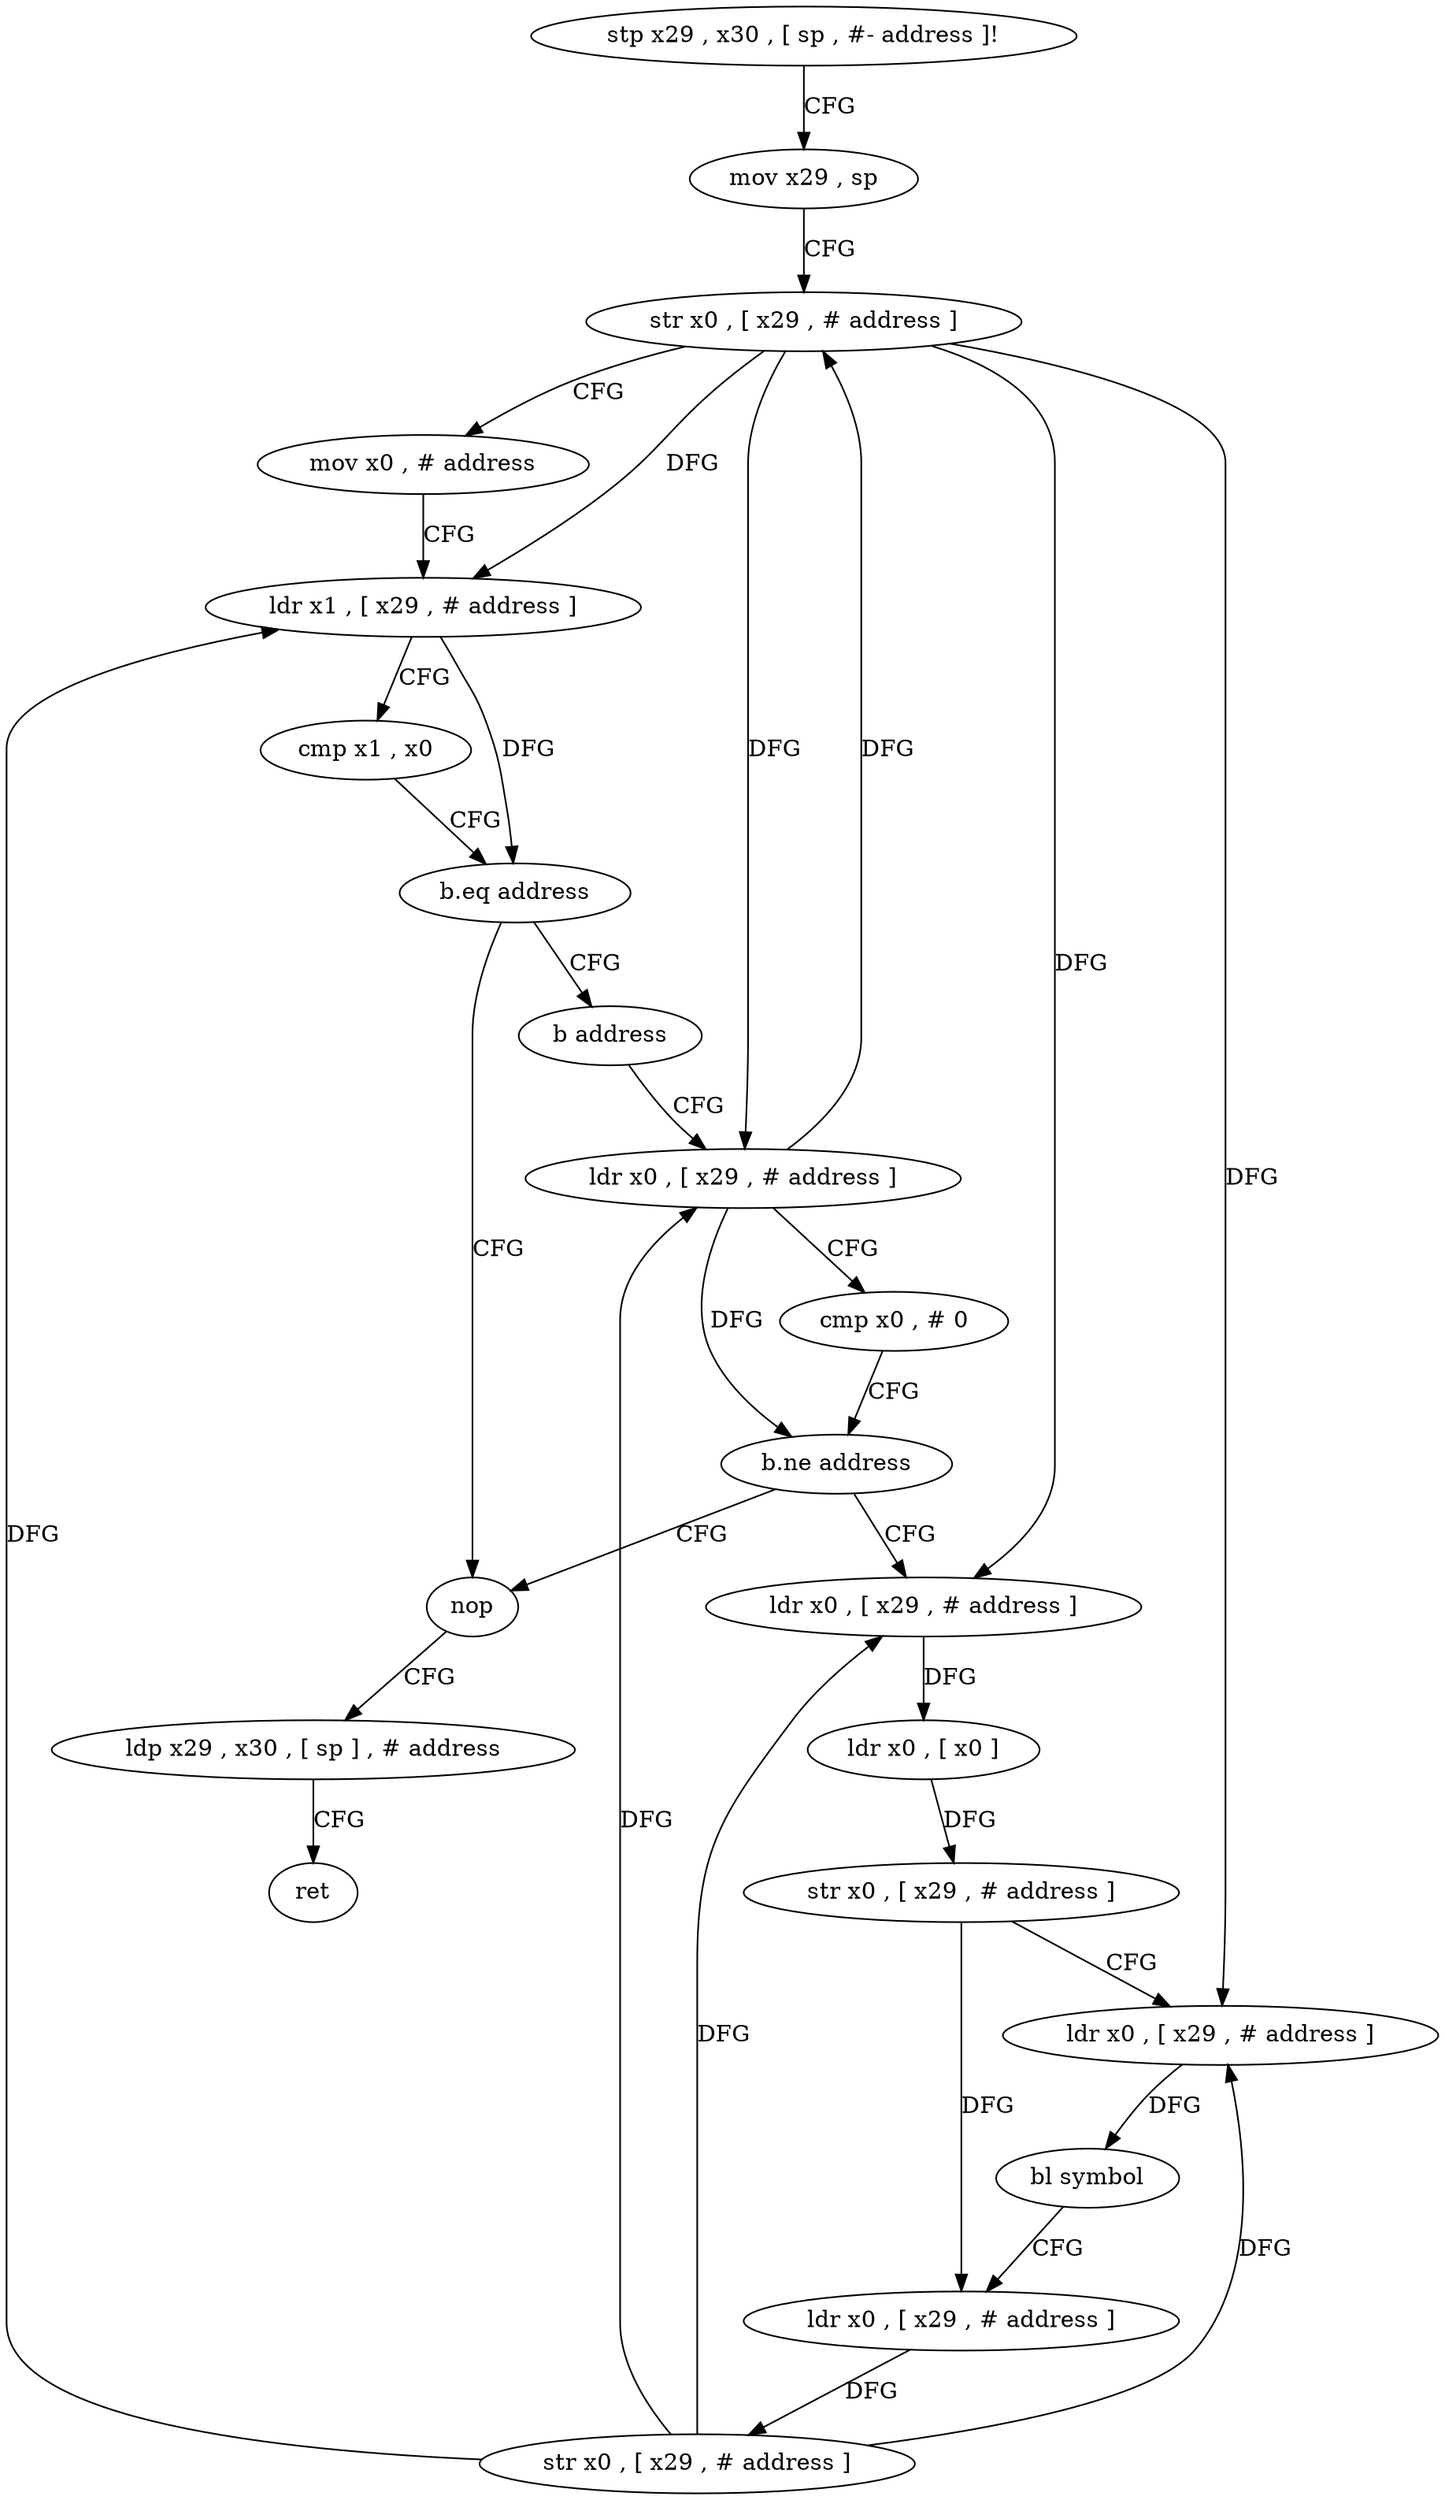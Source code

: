 digraph "func" {
"4484104" [label = "stp x29 , x30 , [ sp , #- address ]!" ]
"4484108" [label = "mov x29 , sp" ]
"4484112" [label = "str x0 , [ x29 , # address ]" ]
"4484116" [label = "mov x0 , # address" ]
"4484120" [label = "ldr x1 , [ x29 , # address ]" ]
"4484124" [label = "cmp x1 , x0" ]
"4484128" [label = "b.eq address" ]
"4484176" [label = "nop" ]
"4484132" [label = "b address" ]
"4484180" [label = "ldp x29 , x30 , [ sp ] , # address" ]
"4484184" [label = "ret" ]
"4484164" [label = "ldr x0 , [ x29 , # address ]" ]
"4484168" [label = "cmp x0 , # 0" ]
"4484172" [label = "b.ne address" ]
"4484136" [label = "ldr x0 , [ x29 , # address ]" ]
"4484140" [label = "ldr x0 , [ x0 ]" ]
"4484144" [label = "str x0 , [ x29 , # address ]" ]
"4484148" [label = "ldr x0 , [ x29 , # address ]" ]
"4484152" [label = "bl symbol" ]
"4484156" [label = "ldr x0 , [ x29 , # address ]" ]
"4484160" [label = "str x0 , [ x29 , # address ]" ]
"4484104" -> "4484108" [ label = "CFG" ]
"4484108" -> "4484112" [ label = "CFG" ]
"4484112" -> "4484116" [ label = "CFG" ]
"4484112" -> "4484120" [ label = "DFG" ]
"4484112" -> "4484164" [ label = "DFG" ]
"4484112" -> "4484136" [ label = "DFG" ]
"4484112" -> "4484148" [ label = "DFG" ]
"4484116" -> "4484120" [ label = "CFG" ]
"4484120" -> "4484124" [ label = "CFG" ]
"4484120" -> "4484128" [ label = "DFG" ]
"4484124" -> "4484128" [ label = "CFG" ]
"4484128" -> "4484176" [ label = "CFG" ]
"4484128" -> "4484132" [ label = "CFG" ]
"4484176" -> "4484180" [ label = "CFG" ]
"4484132" -> "4484164" [ label = "CFG" ]
"4484180" -> "4484184" [ label = "CFG" ]
"4484164" -> "4484168" [ label = "CFG" ]
"4484164" -> "4484112" [ label = "DFG" ]
"4484164" -> "4484172" [ label = "DFG" ]
"4484168" -> "4484172" [ label = "CFG" ]
"4484172" -> "4484136" [ label = "CFG" ]
"4484172" -> "4484176" [ label = "CFG" ]
"4484136" -> "4484140" [ label = "DFG" ]
"4484140" -> "4484144" [ label = "DFG" ]
"4484144" -> "4484148" [ label = "CFG" ]
"4484144" -> "4484156" [ label = "DFG" ]
"4484148" -> "4484152" [ label = "DFG" ]
"4484152" -> "4484156" [ label = "CFG" ]
"4484156" -> "4484160" [ label = "DFG" ]
"4484160" -> "4484164" [ label = "DFG" ]
"4484160" -> "4484120" [ label = "DFG" ]
"4484160" -> "4484136" [ label = "DFG" ]
"4484160" -> "4484148" [ label = "DFG" ]
}
